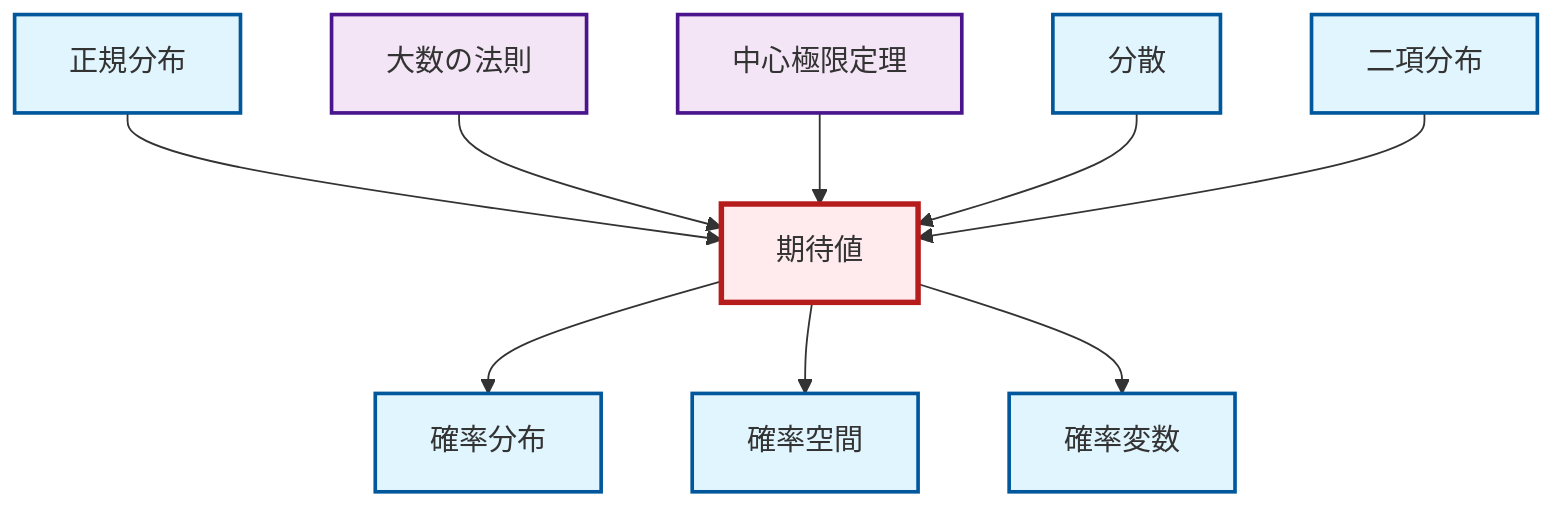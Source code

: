 graph TD
    classDef definition fill:#e1f5fe,stroke:#01579b,stroke-width:2px
    classDef theorem fill:#f3e5f5,stroke:#4a148c,stroke-width:2px
    classDef axiom fill:#fff3e0,stroke:#e65100,stroke-width:2px
    classDef example fill:#e8f5e9,stroke:#1b5e20,stroke-width:2px
    classDef current fill:#ffebee,stroke:#b71c1c,stroke-width:3px
    def-probability-space["確率空間"]:::definition
    def-probability-distribution["確率分布"]:::definition
    thm-central-limit["中心極限定理"]:::theorem
    def-variance["分散"]:::definition
    def-random-variable["確率変数"]:::definition
    def-normal-distribution["正規分布"]:::definition
    def-binomial-distribution["二項分布"]:::definition
    def-expectation["期待値"]:::definition
    thm-law-of-large-numbers["大数の法則"]:::theorem
    def-normal-distribution --> def-expectation
    thm-law-of-large-numbers --> def-expectation
    def-expectation --> def-probability-distribution
    def-expectation --> def-probability-space
    thm-central-limit --> def-expectation
    def-variance --> def-expectation
    def-expectation --> def-random-variable
    def-binomial-distribution --> def-expectation
    class def-expectation current